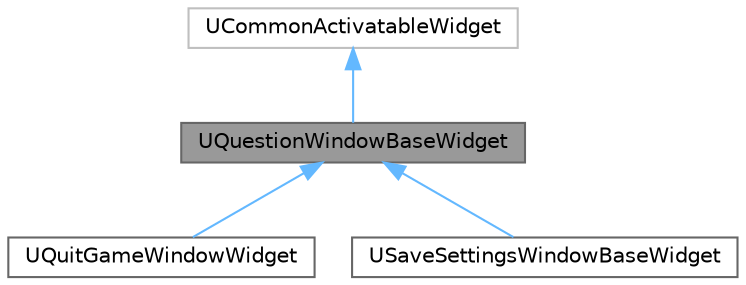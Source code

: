 digraph "UQuestionWindowBaseWidget"
{
 // LATEX_PDF_SIZE
  bgcolor="transparent";
  edge [fontname=Helvetica,fontsize=10,labelfontname=Helvetica,labelfontsize=10];
  node [fontname=Helvetica,fontsize=10,shape=box,height=0.2,width=0.4];
  Node1 [label="UQuestionWindowBaseWidget",height=0.2,width=0.4,color="gray40", fillcolor="grey60", style="filled", fontcolor="black",tooltip="Message widget."];
  Node2 -> Node1 [dir="back",color="steelblue1",style="solid"];
  Node2 [label="UCommonActivatableWidget",height=0.2,width=0.4,color="grey75", fillcolor="white", style="filled",tooltip=" "];
  Node1 -> Node3 [dir="back",color="steelblue1",style="solid"];
  Node3 [label="UQuitGameWindowWidget",height=0.2,width=0.4,color="gray40", fillcolor="white", style="filled",URL="$class_u_quit_game_window_widget.html",tooltip="Quit game message widget."];
  Node1 -> Node4 [dir="back",color="steelblue1",style="solid"];
  Node4 [label="USaveSettingsWindowBaseWidget",height=0.2,width=0.4,color="gray40", fillcolor="white", style="filled",URL="$class_u_save_settings_window_base_widget.html",tooltip="Save settings message widget."];
}
